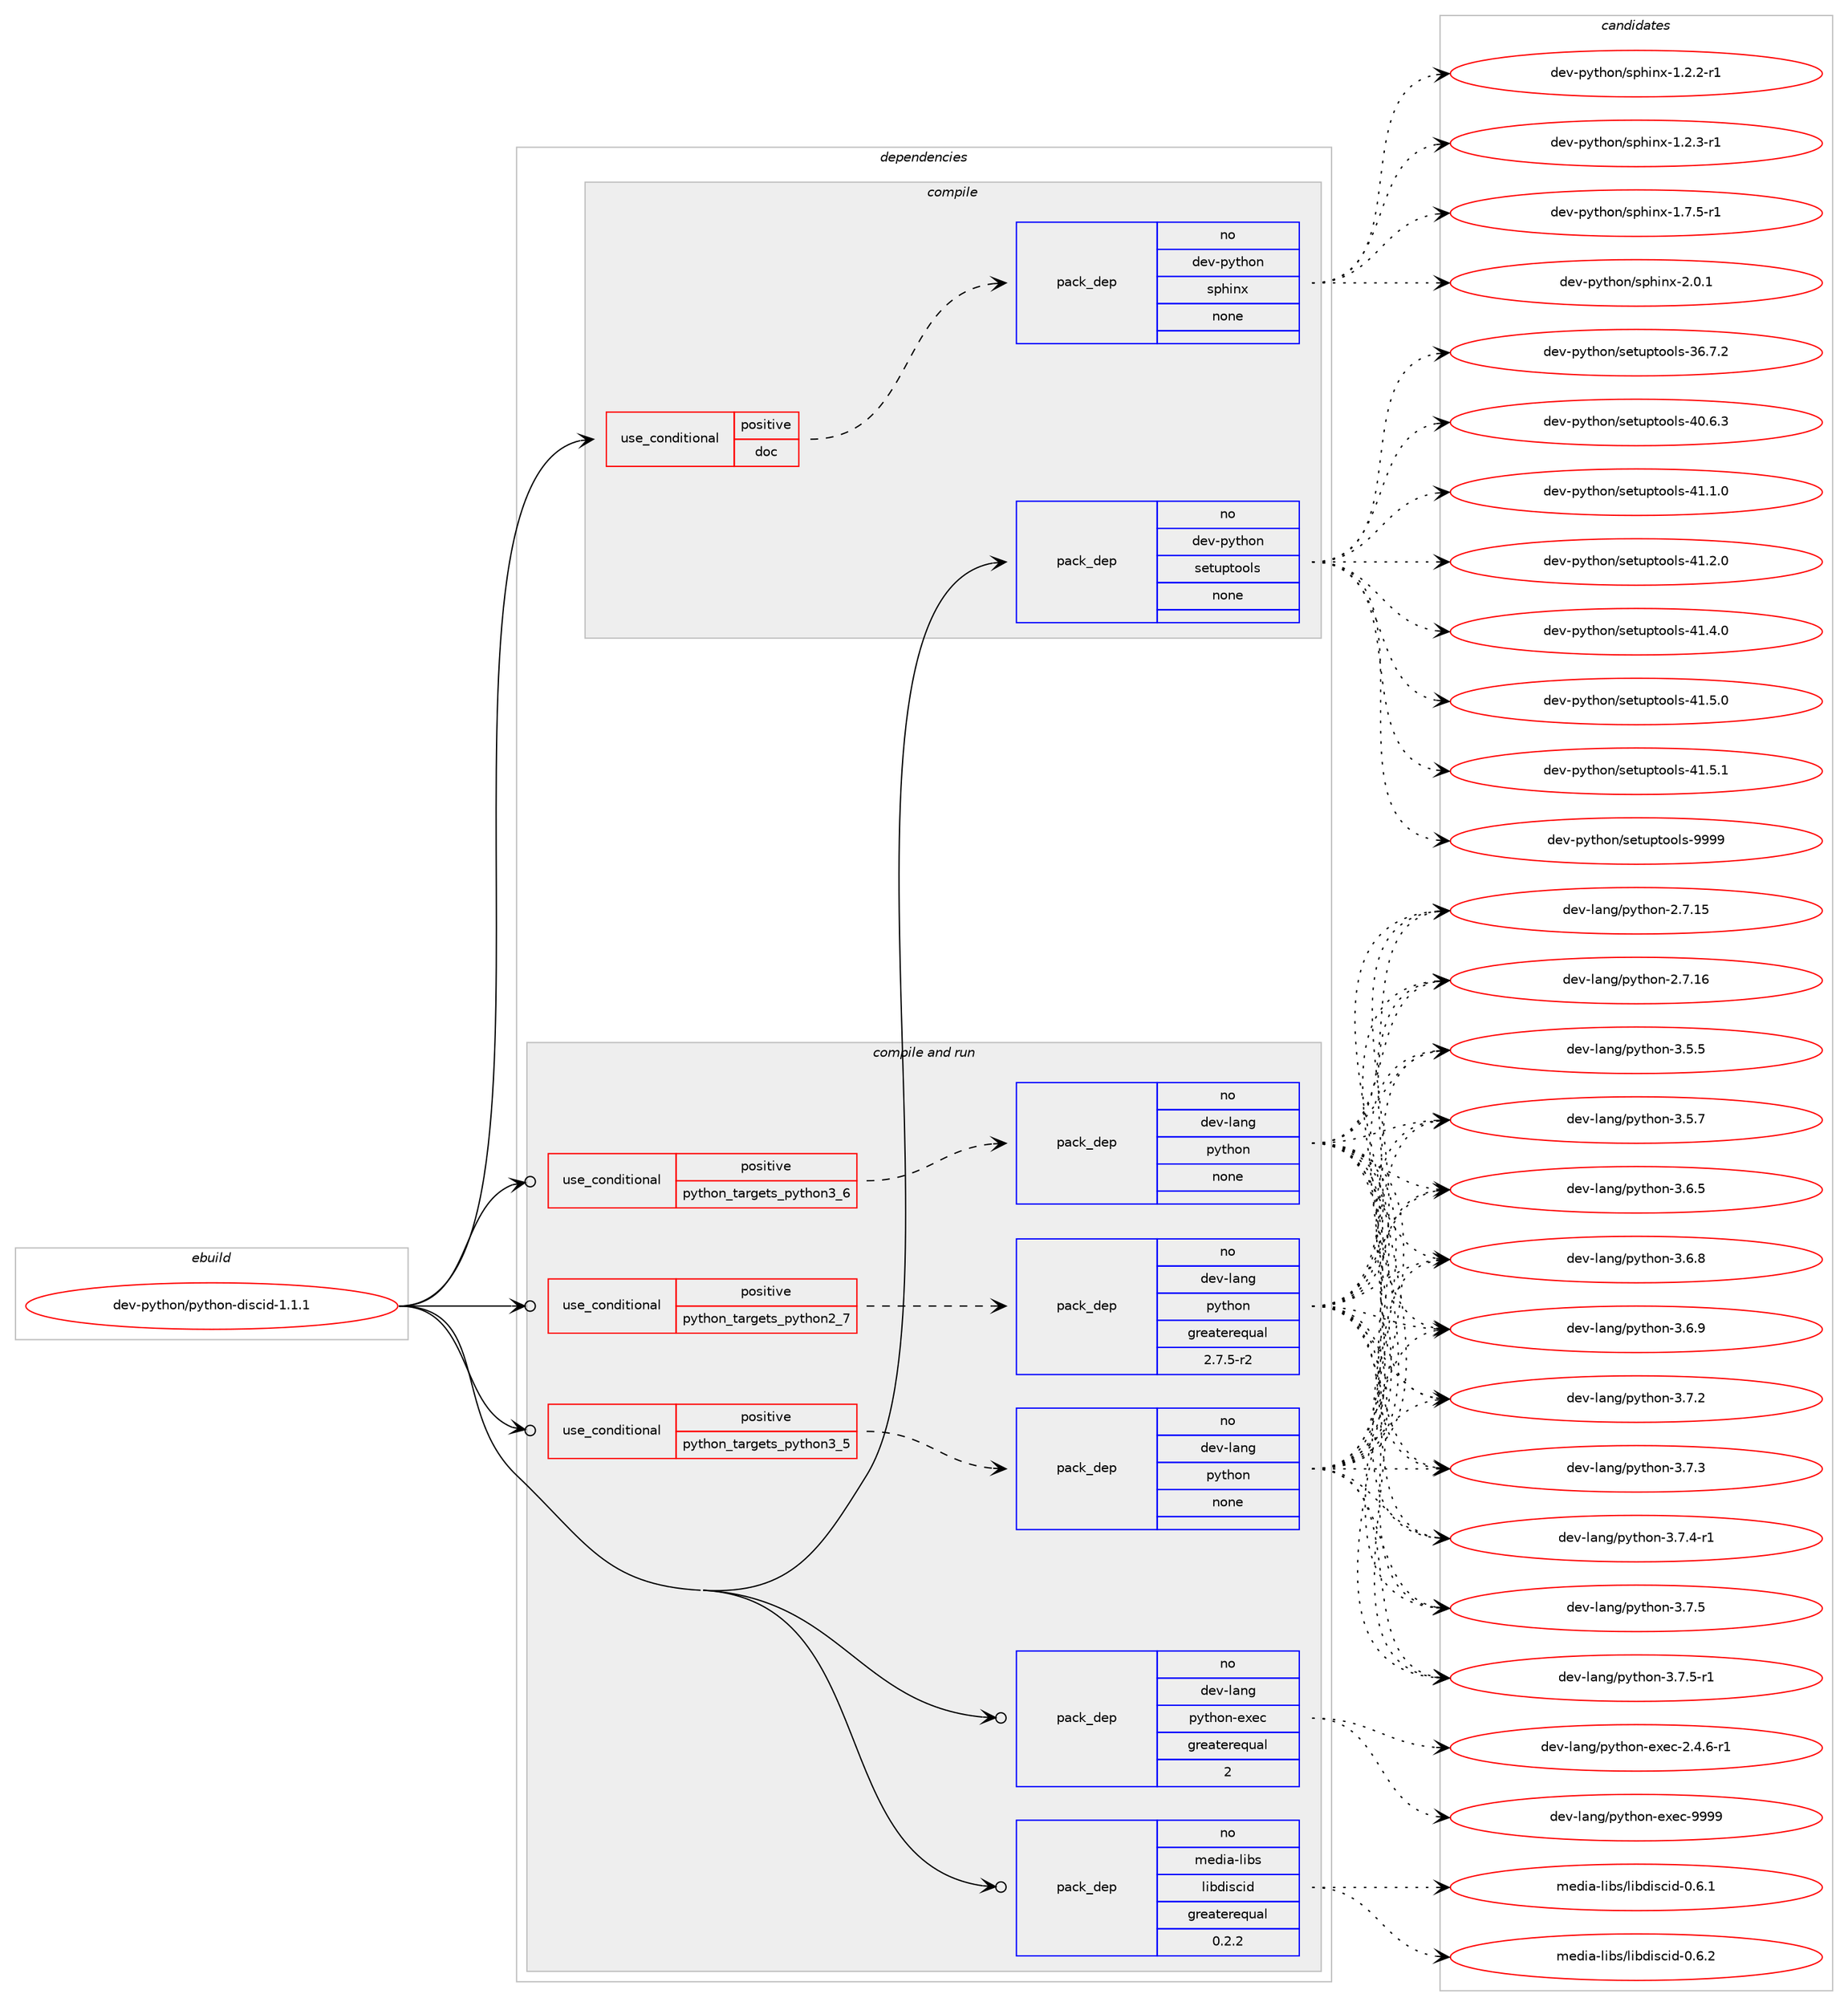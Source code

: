 digraph prolog {

# *************
# Graph options
# *************

newrank=true;
concentrate=true;
compound=true;
graph [rankdir=LR,fontname=Helvetica,fontsize=10,ranksep=1.5];#, ranksep=2.5, nodesep=0.2];
edge  [arrowhead=vee];
node  [fontname=Helvetica,fontsize=10];

# **********
# The ebuild
# **********

subgraph cluster_leftcol {
color=gray;
rank=same;
label=<<i>ebuild</i>>;
id [label="dev-python/python-discid-1.1.1", color=red, width=4, href="../dev-python/python-discid-1.1.1.svg"];
}

# ****************
# The dependencies
# ****************

subgraph cluster_midcol {
color=gray;
label=<<i>dependencies</i>>;
subgraph cluster_compile {
fillcolor="#eeeeee";
style=filled;
label=<<i>compile</i>>;
subgraph cond147445 {
dependency630769 [label=<<TABLE BORDER="0" CELLBORDER="1" CELLSPACING="0" CELLPADDING="4"><TR><TD ROWSPAN="3" CELLPADDING="10">use_conditional</TD></TR><TR><TD>positive</TD></TR><TR><TD>doc</TD></TR></TABLE>>, shape=none, color=red];
subgraph pack471453 {
dependency630770 [label=<<TABLE BORDER="0" CELLBORDER="1" CELLSPACING="0" CELLPADDING="4" WIDTH="220"><TR><TD ROWSPAN="6" CELLPADDING="30">pack_dep</TD></TR><TR><TD WIDTH="110">no</TD></TR><TR><TD>dev-python</TD></TR><TR><TD>sphinx</TD></TR><TR><TD>none</TD></TR><TR><TD></TD></TR></TABLE>>, shape=none, color=blue];
}
dependency630769:e -> dependency630770:w [weight=20,style="dashed",arrowhead="vee"];
}
id:e -> dependency630769:w [weight=20,style="solid",arrowhead="vee"];
subgraph pack471454 {
dependency630771 [label=<<TABLE BORDER="0" CELLBORDER="1" CELLSPACING="0" CELLPADDING="4" WIDTH="220"><TR><TD ROWSPAN="6" CELLPADDING="30">pack_dep</TD></TR><TR><TD WIDTH="110">no</TD></TR><TR><TD>dev-python</TD></TR><TR><TD>setuptools</TD></TR><TR><TD>none</TD></TR><TR><TD></TD></TR></TABLE>>, shape=none, color=blue];
}
id:e -> dependency630771:w [weight=20,style="solid",arrowhead="vee"];
}
subgraph cluster_compileandrun {
fillcolor="#eeeeee";
style=filled;
label=<<i>compile and run</i>>;
subgraph cond147446 {
dependency630772 [label=<<TABLE BORDER="0" CELLBORDER="1" CELLSPACING="0" CELLPADDING="4"><TR><TD ROWSPAN="3" CELLPADDING="10">use_conditional</TD></TR><TR><TD>positive</TD></TR><TR><TD>python_targets_python2_7</TD></TR></TABLE>>, shape=none, color=red];
subgraph pack471455 {
dependency630773 [label=<<TABLE BORDER="0" CELLBORDER="1" CELLSPACING="0" CELLPADDING="4" WIDTH="220"><TR><TD ROWSPAN="6" CELLPADDING="30">pack_dep</TD></TR><TR><TD WIDTH="110">no</TD></TR><TR><TD>dev-lang</TD></TR><TR><TD>python</TD></TR><TR><TD>greaterequal</TD></TR><TR><TD>2.7.5-r2</TD></TR></TABLE>>, shape=none, color=blue];
}
dependency630772:e -> dependency630773:w [weight=20,style="dashed",arrowhead="vee"];
}
id:e -> dependency630772:w [weight=20,style="solid",arrowhead="odotvee"];
subgraph cond147447 {
dependency630774 [label=<<TABLE BORDER="0" CELLBORDER="1" CELLSPACING="0" CELLPADDING="4"><TR><TD ROWSPAN="3" CELLPADDING="10">use_conditional</TD></TR><TR><TD>positive</TD></TR><TR><TD>python_targets_python3_5</TD></TR></TABLE>>, shape=none, color=red];
subgraph pack471456 {
dependency630775 [label=<<TABLE BORDER="0" CELLBORDER="1" CELLSPACING="0" CELLPADDING="4" WIDTH="220"><TR><TD ROWSPAN="6" CELLPADDING="30">pack_dep</TD></TR><TR><TD WIDTH="110">no</TD></TR><TR><TD>dev-lang</TD></TR><TR><TD>python</TD></TR><TR><TD>none</TD></TR><TR><TD></TD></TR></TABLE>>, shape=none, color=blue];
}
dependency630774:e -> dependency630775:w [weight=20,style="dashed",arrowhead="vee"];
}
id:e -> dependency630774:w [weight=20,style="solid",arrowhead="odotvee"];
subgraph cond147448 {
dependency630776 [label=<<TABLE BORDER="0" CELLBORDER="1" CELLSPACING="0" CELLPADDING="4"><TR><TD ROWSPAN="3" CELLPADDING="10">use_conditional</TD></TR><TR><TD>positive</TD></TR><TR><TD>python_targets_python3_6</TD></TR></TABLE>>, shape=none, color=red];
subgraph pack471457 {
dependency630777 [label=<<TABLE BORDER="0" CELLBORDER="1" CELLSPACING="0" CELLPADDING="4" WIDTH="220"><TR><TD ROWSPAN="6" CELLPADDING="30">pack_dep</TD></TR><TR><TD WIDTH="110">no</TD></TR><TR><TD>dev-lang</TD></TR><TR><TD>python</TD></TR><TR><TD>none</TD></TR><TR><TD></TD></TR></TABLE>>, shape=none, color=blue];
}
dependency630776:e -> dependency630777:w [weight=20,style="dashed",arrowhead="vee"];
}
id:e -> dependency630776:w [weight=20,style="solid",arrowhead="odotvee"];
subgraph pack471458 {
dependency630778 [label=<<TABLE BORDER="0" CELLBORDER="1" CELLSPACING="0" CELLPADDING="4" WIDTH="220"><TR><TD ROWSPAN="6" CELLPADDING="30">pack_dep</TD></TR><TR><TD WIDTH="110">no</TD></TR><TR><TD>dev-lang</TD></TR><TR><TD>python-exec</TD></TR><TR><TD>greaterequal</TD></TR><TR><TD>2</TD></TR></TABLE>>, shape=none, color=blue];
}
id:e -> dependency630778:w [weight=20,style="solid",arrowhead="odotvee"];
subgraph pack471459 {
dependency630779 [label=<<TABLE BORDER="0" CELLBORDER="1" CELLSPACING="0" CELLPADDING="4" WIDTH="220"><TR><TD ROWSPAN="6" CELLPADDING="30">pack_dep</TD></TR><TR><TD WIDTH="110">no</TD></TR><TR><TD>media-libs</TD></TR><TR><TD>libdiscid</TD></TR><TR><TD>greaterequal</TD></TR><TR><TD>0.2.2</TD></TR></TABLE>>, shape=none, color=blue];
}
id:e -> dependency630779:w [weight=20,style="solid",arrowhead="odotvee"];
}
subgraph cluster_run {
fillcolor="#eeeeee";
style=filled;
label=<<i>run</i>>;
}
}

# **************
# The candidates
# **************

subgraph cluster_choices {
rank=same;
color=gray;
label=<<i>candidates</i>>;

subgraph choice471453 {
color=black;
nodesep=1;
choice10010111845112121116104111110471151121041051101204549465046504511449 [label="dev-python/sphinx-1.2.2-r1", color=red, width=4,href="../dev-python/sphinx-1.2.2-r1.svg"];
choice10010111845112121116104111110471151121041051101204549465046514511449 [label="dev-python/sphinx-1.2.3-r1", color=red, width=4,href="../dev-python/sphinx-1.2.3-r1.svg"];
choice10010111845112121116104111110471151121041051101204549465546534511449 [label="dev-python/sphinx-1.7.5-r1", color=red, width=4,href="../dev-python/sphinx-1.7.5-r1.svg"];
choice1001011184511212111610411111047115112104105110120455046484649 [label="dev-python/sphinx-2.0.1", color=red, width=4,href="../dev-python/sphinx-2.0.1.svg"];
dependency630770:e -> choice10010111845112121116104111110471151121041051101204549465046504511449:w [style=dotted,weight="100"];
dependency630770:e -> choice10010111845112121116104111110471151121041051101204549465046514511449:w [style=dotted,weight="100"];
dependency630770:e -> choice10010111845112121116104111110471151121041051101204549465546534511449:w [style=dotted,weight="100"];
dependency630770:e -> choice1001011184511212111610411111047115112104105110120455046484649:w [style=dotted,weight="100"];
}
subgraph choice471454 {
color=black;
nodesep=1;
choice100101118451121211161041111104711510111611711211611111110811545515446554650 [label="dev-python/setuptools-36.7.2", color=red, width=4,href="../dev-python/setuptools-36.7.2.svg"];
choice100101118451121211161041111104711510111611711211611111110811545524846544651 [label="dev-python/setuptools-40.6.3", color=red, width=4,href="../dev-python/setuptools-40.6.3.svg"];
choice100101118451121211161041111104711510111611711211611111110811545524946494648 [label="dev-python/setuptools-41.1.0", color=red, width=4,href="../dev-python/setuptools-41.1.0.svg"];
choice100101118451121211161041111104711510111611711211611111110811545524946504648 [label="dev-python/setuptools-41.2.0", color=red, width=4,href="../dev-python/setuptools-41.2.0.svg"];
choice100101118451121211161041111104711510111611711211611111110811545524946524648 [label="dev-python/setuptools-41.4.0", color=red, width=4,href="../dev-python/setuptools-41.4.0.svg"];
choice100101118451121211161041111104711510111611711211611111110811545524946534648 [label="dev-python/setuptools-41.5.0", color=red, width=4,href="../dev-python/setuptools-41.5.0.svg"];
choice100101118451121211161041111104711510111611711211611111110811545524946534649 [label="dev-python/setuptools-41.5.1", color=red, width=4,href="../dev-python/setuptools-41.5.1.svg"];
choice10010111845112121116104111110471151011161171121161111111081154557575757 [label="dev-python/setuptools-9999", color=red, width=4,href="../dev-python/setuptools-9999.svg"];
dependency630771:e -> choice100101118451121211161041111104711510111611711211611111110811545515446554650:w [style=dotted,weight="100"];
dependency630771:e -> choice100101118451121211161041111104711510111611711211611111110811545524846544651:w [style=dotted,weight="100"];
dependency630771:e -> choice100101118451121211161041111104711510111611711211611111110811545524946494648:w [style=dotted,weight="100"];
dependency630771:e -> choice100101118451121211161041111104711510111611711211611111110811545524946504648:w [style=dotted,weight="100"];
dependency630771:e -> choice100101118451121211161041111104711510111611711211611111110811545524946524648:w [style=dotted,weight="100"];
dependency630771:e -> choice100101118451121211161041111104711510111611711211611111110811545524946534648:w [style=dotted,weight="100"];
dependency630771:e -> choice100101118451121211161041111104711510111611711211611111110811545524946534649:w [style=dotted,weight="100"];
dependency630771:e -> choice10010111845112121116104111110471151011161171121161111111081154557575757:w [style=dotted,weight="100"];
}
subgraph choice471455 {
color=black;
nodesep=1;
choice10010111845108971101034711212111610411111045504655464953 [label="dev-lang/python-2.7.15", color=red, width=4,href="../dev-lang/python-2.7.15.svg"];
choice10010111845108971101034711212111610411111045504655464954 [label="dev-lang/python-2.7.16", color=red, width=4,href="../dev-lang/python-2.7.16.svg"];
choice100101118451089711010347112121116104111110455146534653 [label="dev-lang/python-3.5.5", color=red, width=4,href="../dev-lang/python-3.5.5.svg"];
choice100101118451089711010347112121116104111110455146534655 [label="dev-lang/python-3.5.7", color=red, width=4,href="../dev-lang/python-3.5.7.svg"];
choice100101118451089711010347112121116104111110455146544653 [label="dev-lang/python-3.6.5", color=red, width=4,href="../dev-lang/python-3.6.5.svg"];
choice100101118451089711010347112121116104111110455146544656 [label="dev-lang/python-3.6.8", color=red, width=4,href="../dev-lang/python-3.6.8.svg"];
choice100101118451089711010347112121116104111110455146544657 [label="dev-lang/python-3.6.9", color=red, width=4,href="../dev-lang/python-3.6.9.svg"];
choice100101118451089711010347112121116104111110455146554650 [label="dev-lang/python-3.7.2", color=red, width=4,href="../dev-lang/python-3.7.2.svg"];
choice100101118451089711010347112121116104111110455146554651 [label="dev-lang/python-3.7.3", color=red, width=4,href="../dev-lang/python-3.7.3.svg"];
choice1001011184510897110103471121211161041111104551465546524511449 [label="dev-lang/python-3.7.4-r1", color=red, width=4,href="../dev-lang/python-3.7.4-r1.svg"];
choice100101118451089711010347112121116104111110455146554653 [label="dev-lang/python-3.7.5", color=red, width=4,href="../dev-lang/python-3.7.5.svg"];
choice1001011184510897110103471121211161041111104551465546534511449 [label="dev-lang/python-3.7.5-r1", color=red, width=4,href="../dev-lang/python-3.7.5-r1.svg"];
dependency630773:e -> choice10010111845108971101034711212111610411111045504655464953:w [style=dotted,weight="100"];
dependency630773:e -> choice10010111845108971101034711212111610411111045504655464954:w [style=dotted,weight="100"];
dependency630773:e -> choice100101118451089711010347112121116104111110455146534653:w [style=dotted,weight="100"];
dependency630773:e -> choice100101118451089711010347112121116104111110455146534655:w [style=dotted,weight="100"];
dependency630773:e -> choice100101118451089711010347112121116104111110455146544653:w [style=dotted,weight="100"];
dependency630773:e -> choice100101118451089711010347112121116104111110455146544656:w [style=dotted,weight="100"];
dependency630773:e -> choice100101118451089711010347112121116104111110455146544657:w [style=dotted,weight="100"];
dependency630773:e -> choice100101118451089711010347112121116104111110455146554650:w [style=dotted,weight="100"];
dependency630773:e -> choice100101118451089711010347112121116104111110455146554651:w [style=dotted,weight="100"];
dependency630773:e -> choice1001011184510897110103471121211161041111104551465546524511449:w [style=dotted,weight="100"];
dependency630773:e -> choice100101118451089711010347112121116104111110455146554653:w [style=dotted,weight="100"];
dependency630773:e -> choice1001011184510897110103471121211161041111104551465546534511449:w [style=dotted,weight="100"];
}
subgraph choice471456 {
color=black;
nodesep=1;
choice10010111845108971101034711212111610411111045504655464953 [label="dev-lang/python-2.7.15", color=red, width=4,href="../dev-lang/python-2.7.15.svg"];
choice10010111845108971101034711212111610411111045504655464954 [label="dev-lang/python-2.7.16", color=red, width=4,href="../dev-lang/python-2.7.16.svg"];
choice100101118451089711010347112121116104111110455146534653 [label="dev-lang/python-3.5.5", color=red, width=4,href="../dev-lang/python-3.5.5.svg"];
choice100101118451089711010347112121116104111110455146534655 [label="dev-lang/python-3.5.7", color=red, width=4,href="../dev-lang/python-3.5.7.svg"];
choice100101118451089711010347112121116104111110455146544653 [label="dev-lang/python-3.6.5", color=red, width=4,href="../dev-lang/python-3.6.5.svg"];
choice100101118451089711010347112121116104111110455146544656 [label="dev-lang/python-3.6.8", color=red, width=4,href="../dev-lang/python-3.6.8.svg"];
choice100101118451089711010347112121116104111110455146544657 [label="dev-lang/python-3.6.9", color=red, width=4,href="../dev-lang/python-3.6.9.svg"];
choice100101118451089711010347112121116104111110455146554650 [label="dev-lang/python-3.7.2", color=red, width=4,href="../dev-lang/python-3.7.2.svg"];
choice100101118451089711010347112121116104111110455146554651 [label="dev-lang/python-3.7.3", color=red, width=4,href="../dev-lang/python-3.7.3.svg"];
choice1001011184510897110103471121211161041111104551465546524511449 [label="dev-lang/python-3.7.4-r1", color=red, width=4,href="../dev-lang/python-3.7.4-r1.svg"];
choice100101118451089711010347112121116104111110455146554653 [label="dev-lang/python-3.7.5", color=red, width=4,href="../dev-lang/python-3.7.5.svg"];
choice1001011184510897110103471121211161041111104551465546534511449 [label="dev-lang/python-3.7.5-r1", color=red, width=4,href="../dev-lang/python-3.7.5-r1.svg"];
dependency630775:e -> choice10010111845108971101034711212111610411111045504655464953:w [style=dotted,weight="100"];
dependency630775:e -> choice10010111845108971101034711212111610411111045504655464954:w [style=dotted,weight="100"];
dependency630775:e -> choice100101118451089711010347112121116104111110455146534653:w [style=dotted,weight="100"];
dependency630775:e -> choice100101118451089711010347112121116104111110455146534655:w [style=dotted,weight="100"];
dependency630775:e -> choice100101118451089711010347112121116104111110455146544653:w [style=dotted,weight="100"];
dependency630775:e -> choice100101118451089711010347112121116104111110455146544656:w [style=dotted,weight="100"];
dependency630775:e -> choice100101118451089711010347112121116104111110455146544657:w [style=dotted,weight="100"];
dependency630775:e -> choice100101118451089711010347112121116104111110455146554650:w [style=dotted,weight="100"];
dependency630775:e -> choice100101118451089711010347112121116104111110455146554651:w [style=dotted,weight="100"];
dependency630775:e -> choice1001011184510897110103471121211161041111104551465546524511449:w [style=dotted,weight="100"];
dependency630775:e -> choice100101118451089711010347112121116104111110455146554653:w [style=dotted,weight="100"];
dependency630775:e -> choice1001011184510897110103471121211161041111104551465546534511449:w [style=dotted,weight="100"];
}
subgraph choice471457 {
color=black;
nodesep=1;
choice10010111845108971101034711212111610411111045504655464953 [label="dev-lang/python-2.7.15", color=red, width=4,href="../dev-lang/python-2.7.15.svg"];
choice10010111845108971101034711212111610411111045504655464954 [label="dev-lang/python-2.7.16", color=red, width=4,href="../dev-lang/python-2.7.16.svg"];
choice100101118451089711010347112121116104111110455146534653 [label="dev-lang/python-3.5.5", color=red, width=4,href="../dev-lang/python-3.5.5.svg"];
choice100101118451089711010347112121116104111110455146534655 [label="dev-lang/python-3.5.7", color=red, width=4,href="../dev-lang/python-3.5.7.svg"];
choice100101118451089711010347112121116104111110455146544653 [label="dev-lang/python-3.6.5", color=red, width=4,href="../dev-lang/python-3.6.5.svg"];
choice100101118451089711010347112121116104111110455146544656 [label="dev-lang/python-3.6.8", color=red, width=4,href="../dev-lang/python-3.6.8.svg"];
choice100101118451089711010347112121116104111110455146544657 [label="dev-lang/python-3.6.9", color=red, width=4,href="../dev-lang/python-3.6.9.svg"];
choice100101118451089711010347112121116104111110455146554650 [label="dev-lang/python-3.7.2", color=red, width=4,href="../dev-lang/python-3.7.2.svg"];
choice100101118451089711010347112121116104111110455146554651 [label="dev-lang/python-3.7.3", color=red, width=4,href="../dev-lang/python-3.7.3.svg"];
choice1001011184510897110103471121211161041111104551465546524511449 [label="dev-lang/python-3.7.4-r1", color=red, width=4,href="../dev-lang/python-3.7.4-r1.svg"];
choice100101118451089711010347112121116104111110455146554653 [label="dev-lang/python-3.7.5", color=red, width=4,href="../dev-lang/python-3.7.5.svg"];
choice1001011184510897110103471121211161041111104551465546534511449 [label="dev-lang/python-3.7.5-r1", color=red, width=4,href="../dev-lang/python-3.7.5-r1.svg"];
dependency630777:e -> choice10010111845108971101034711212111610411111045504655464953:w [style=dotted,weight="100"];
dependency630777:e -> choice10010111845108971101034711212111610411111045504655464954:w [style=dotted,weight="100"];
dependency630777:e -> choice100101118451089711010347112121116104111110455146534653:w [style=dotted,weight="100"];
dependency630777:e -> choice100101118451089711010347112121116104111110455146534655:w [style=dotted,weight="100"];
dependency630777:e -> choice100101118451089711010347112121116104111110455146544653:w [style=dotted,weight="100"];
dependency630777:e -> choice100101118451089711010347112121116104111110455146544656:w [style=dotted,weight="100"];
dependency630777:e -> choice100101118451089711010347112121116104111110455146544657:w [style=dotted,weight="100"];
dependency630777:e -> choice100101118451089711010347112121116104111110455146554650:w [style=dotted,weight="100"];
dependency630777:e -> choice100101118451089711010347112121116104111110455146554651:w [style=dotted,weight="100"];
dependency630777:e -> choice1001011184510897110103471121211161041111104551465546524511449:w [style=dotted,weight="100"];
dependency630777:e -> choice100101118451089711010347112121116104111110455146554653:w [style=dotted,weight="100"];
dependency630777:e -> choice1001011184510897110103471121211161041111104551465546534511449:w [style=dotted,weight="100"];
}
subgraph choice471458 {
color=black;
nodesep=1;
choice10010111845108971101034711212111610411111045101120101994550465246544511449 [label="dev-lang/python-exec-2.4.6-r1", color=red, width=4,href="../dev-lang/python-exec-2.4.6-r1.svg"];
choice10010111845108971101034711212111610411111045101120101994557575757 [label="dev-lang/python-exec-9999", color=red, width=4,href="../dev-lang/python-exec-9999.svg"];
dependency630778:e -> choice10010111845108971101034711212111610411111045101120101994550465246544511449:w [style=dotted,weight="100"];
dependency630778:e -> choice10010111845108971101034711212111610411111045101120101994557575757:w [style=dotted,weight="100"];
}
subgraph choice471459 {
color=black;
nodesep=1;
choice109101100105974510810598115471081059810010511599105100454846544649 [label="media-libs/libdiscid-0.6.1", color=red, width=4,href="../media-libs/libdiscid-0.6.1.svg"];
choice109101100105974510810598115471081059810010511599105100454846544650 [label="media-libs/libdiscid-0.6.2", color=red, width=4,href="../media-libs/libdiscid-0.6.2.svg"];
dependency630779:e -> choice109101100105974510810598115471081059810010511599105100454846544649:w [style=dotted,weight="100"];
dependency630779:e -> choice109101100105974510810598115471081059810010511599105100454846544650:w [style=dotted,weight="100"];
}
}

}

